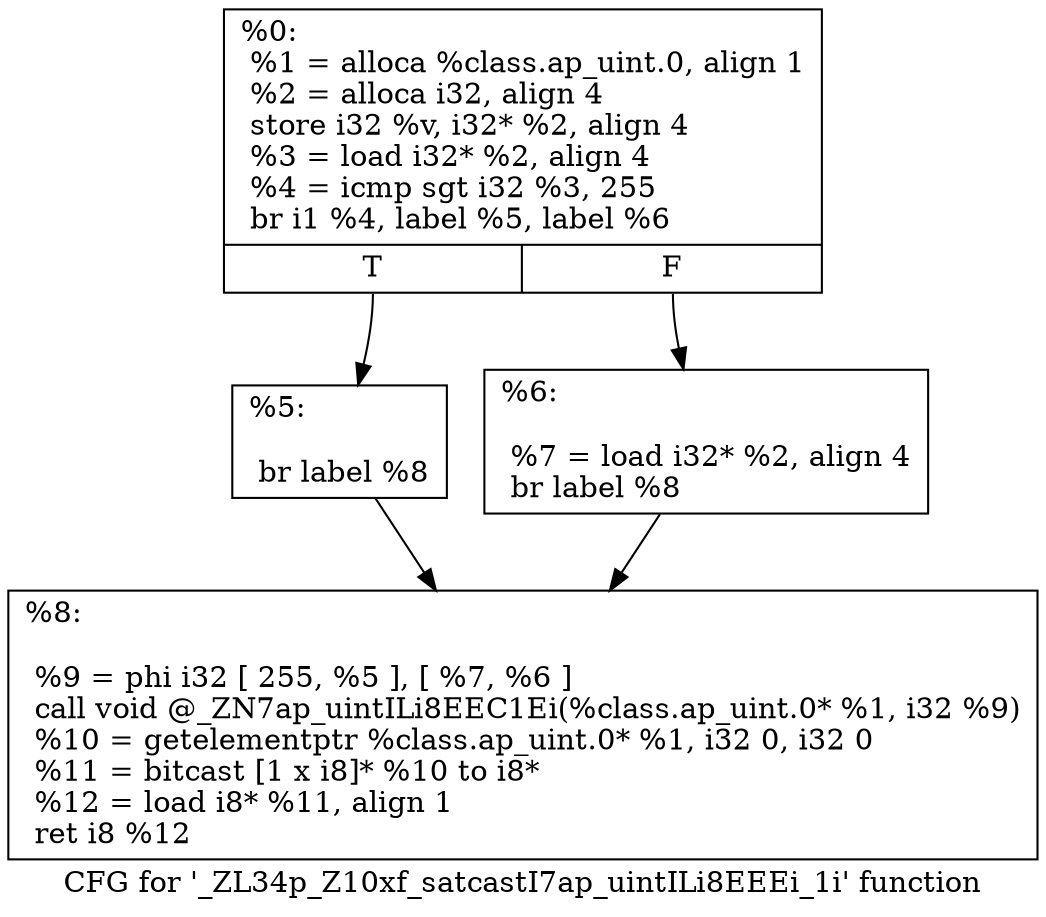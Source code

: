 digraph "CFG for '_ZL34p_Z10xf_satcastI7ap_uintILi8EEEi_1i' function" {
	label="CFG for '_ZL34p_Z10xf_satcastI7ap_uintILi8EEEi_1i' function";

	Node0x296ebd0 [shape=record,label="{%0:\l  %1 = alloca %class.ap_uint.0, align 1\l  %2 = alloca i32, align 4\l  store i32 %v, i32* %2, align 4\l  %3 = load i32* %2, align 4\l  %4 = icmp sgt i32 %3, 255\l  br i1 %4, label %5, label %6\l|{<s0>T|<s1>F}}"];
	Node0x296ebd0:s0 -> Node0x296eed0;
	Node0x296ebd0:s1 -> Node0x296ef30;
	Node0x296eed0 [shape=record,label="{%5:\l\l  br label %8\l}"];
	Node0x296eed0 -> Node0x296f040;
	Node0x296ef30 [shape=record,label="{%6:\l\l  %7 = load i32* %2, align 4\l  br label %8\l}"];
	Node0x296ef30 -> Node0x296f040;
	Node0x296f040 [shape=record,label="{%8:\l\l  %9 = phi i32 [ 255, %5 ], [ %7, %6 ]\l  call void @_ZN7ap_uintILi8EEC1Ei(%class.ap_uint.0* %1, i32 %9)\l  %10 = getelementptr %class.ap_uint.0* %1, i32 0, i32 0\l  %11 = bitcast [1 x i8]* %10 to i8*\l  %12 = load i8* %11, align 1\l  ret i8 %12\l}"];
}
